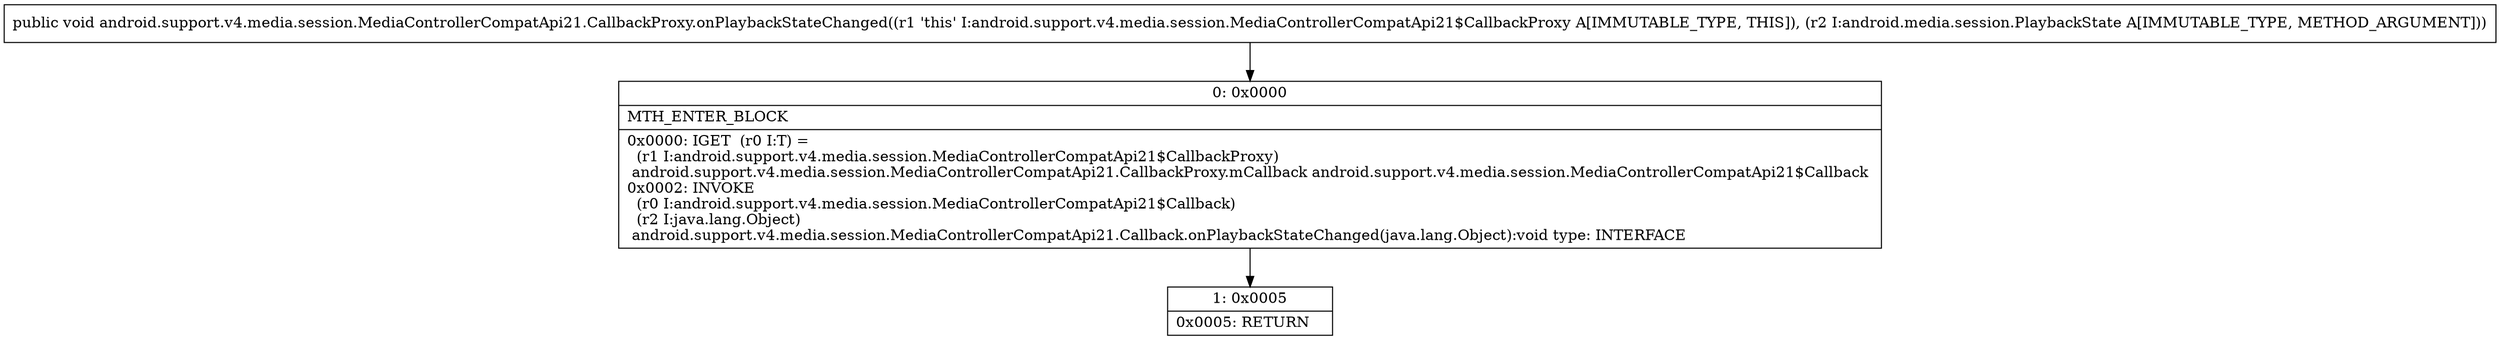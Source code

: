 digraph "CFG forandroid.support.v4.media.session.MediaControllerCompatApi21.CallbackProxy.onPlaybackStateChanged(Landroid\/media\/session\/PlaybackState;)V" {
Node_0 [shape=record,label="{0\:\ 0x0000|MTH_ENTER_BLOCK\l|0x0000: IGET  (r0 I:T) = \l  (r1 I:android.support.v4.media.session.MediaControllerCompatApi21$CallbackProxy)\l android.support.v4.media.session.MediaControllerCompatApi21.CallbackProxy.mCallback android.support.v4.media.session.MediaControllerCompatApi21$Callback \l0x0002: INVOKE  \l  (r0 I:android.support.v4.media.session.MediaControllerCompatApi21$Callback)\l  (r2 I:java.lang.Object)\l android.support.v4.media.session.MediaControllerCompatApi21.Callback.onPlaybackStateChanged(java.lang.Object):void type: INTERFACE \l}"];
Node_1 [shape=record,label="{1\:\ 0x0005|0x0005: RETURN   \l}"];
MethodNode[shape=record,label="{public void android.support.v4.media.session.MediaControllerCompatApi21.CallbackProxy.onPlaybackStateChanged((r1 'this' I:android.support.v4.media.session.MediaControllerCompatApi21$CallbackProxy A[IMMUTABLE_TYPE, THIS]), (r2 I:android.media.session.PlaybackState A[IMMUTABLE_TYPE, METHOD_ARGUMENT])) }"];
MethodNode -> Node_0;
Node_0 -> Node_1;
}

